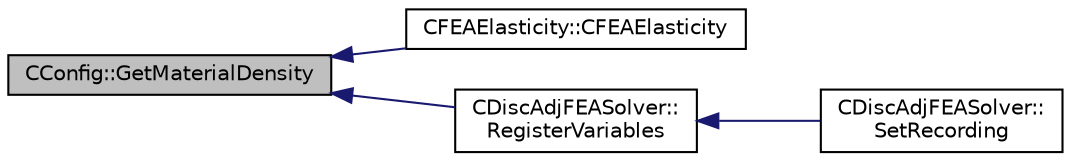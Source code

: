 digraph "CConfig::GetMaterialDensity"
{
  edge [fontname="Helvetica",fontsize="10",labelfontname="Helvetica",labelfontsize="10"];
  node [fontname="Helvetica",fontsize="10",shape=record];
  rankdir="LR";
  Node7729 [label="CConfig::GetMaterialDensity",height=0.2,width=0.4,color="black", fillcolor="grey75", style="filled", fontcolor="black"];
  Node7729 -> Node7730 [dir="back",color="midnightblue",fontsize="10",style="solid",fontname="Helvetica"];
  Node7730 [label="CFEAElasticity::CFEAElasticity",height=0.2,width=0.4,color="black", fillcolor="white", style="filled",URL="$class_c_f_e_a_elasticity.html#ad1c14749a7ca01a53ad55fe1f7297c06",tooltip="Constructor of the class (overload). "];
  Node7729 -> Node7731 [dir="back",color="midnightblue",fontsize="10",style="solid",fontname="Helvetica"];
  Node7731 [label="CDiscAdjFEASolver::\lRegisterVariables",height=0.2,width=0.4,color="black", fillcolor="white", style="filled",URL="$class_c_disc_adj_f_e_a_solver.html#a408757f23c8df6ad6a933589d4ad90de",tooltip="A virtual member. "];
  Node7731 -> Node7732 [dir="back",color="midnightblue",fontsize="10",style="solid",fontname="Helvetica"];
  Node7732 [label="CDiscAdjFEASolver::\lSetRecording",height=0.2,width=0.4,color="black", fillcolor="white", style="filled",URL="$class_c_disc_adj_f_e_a_solver.html#a3aa3cdeeabde58197282da02e36247b5",tooltip="Prepare the solver for a new recording. "];
}
